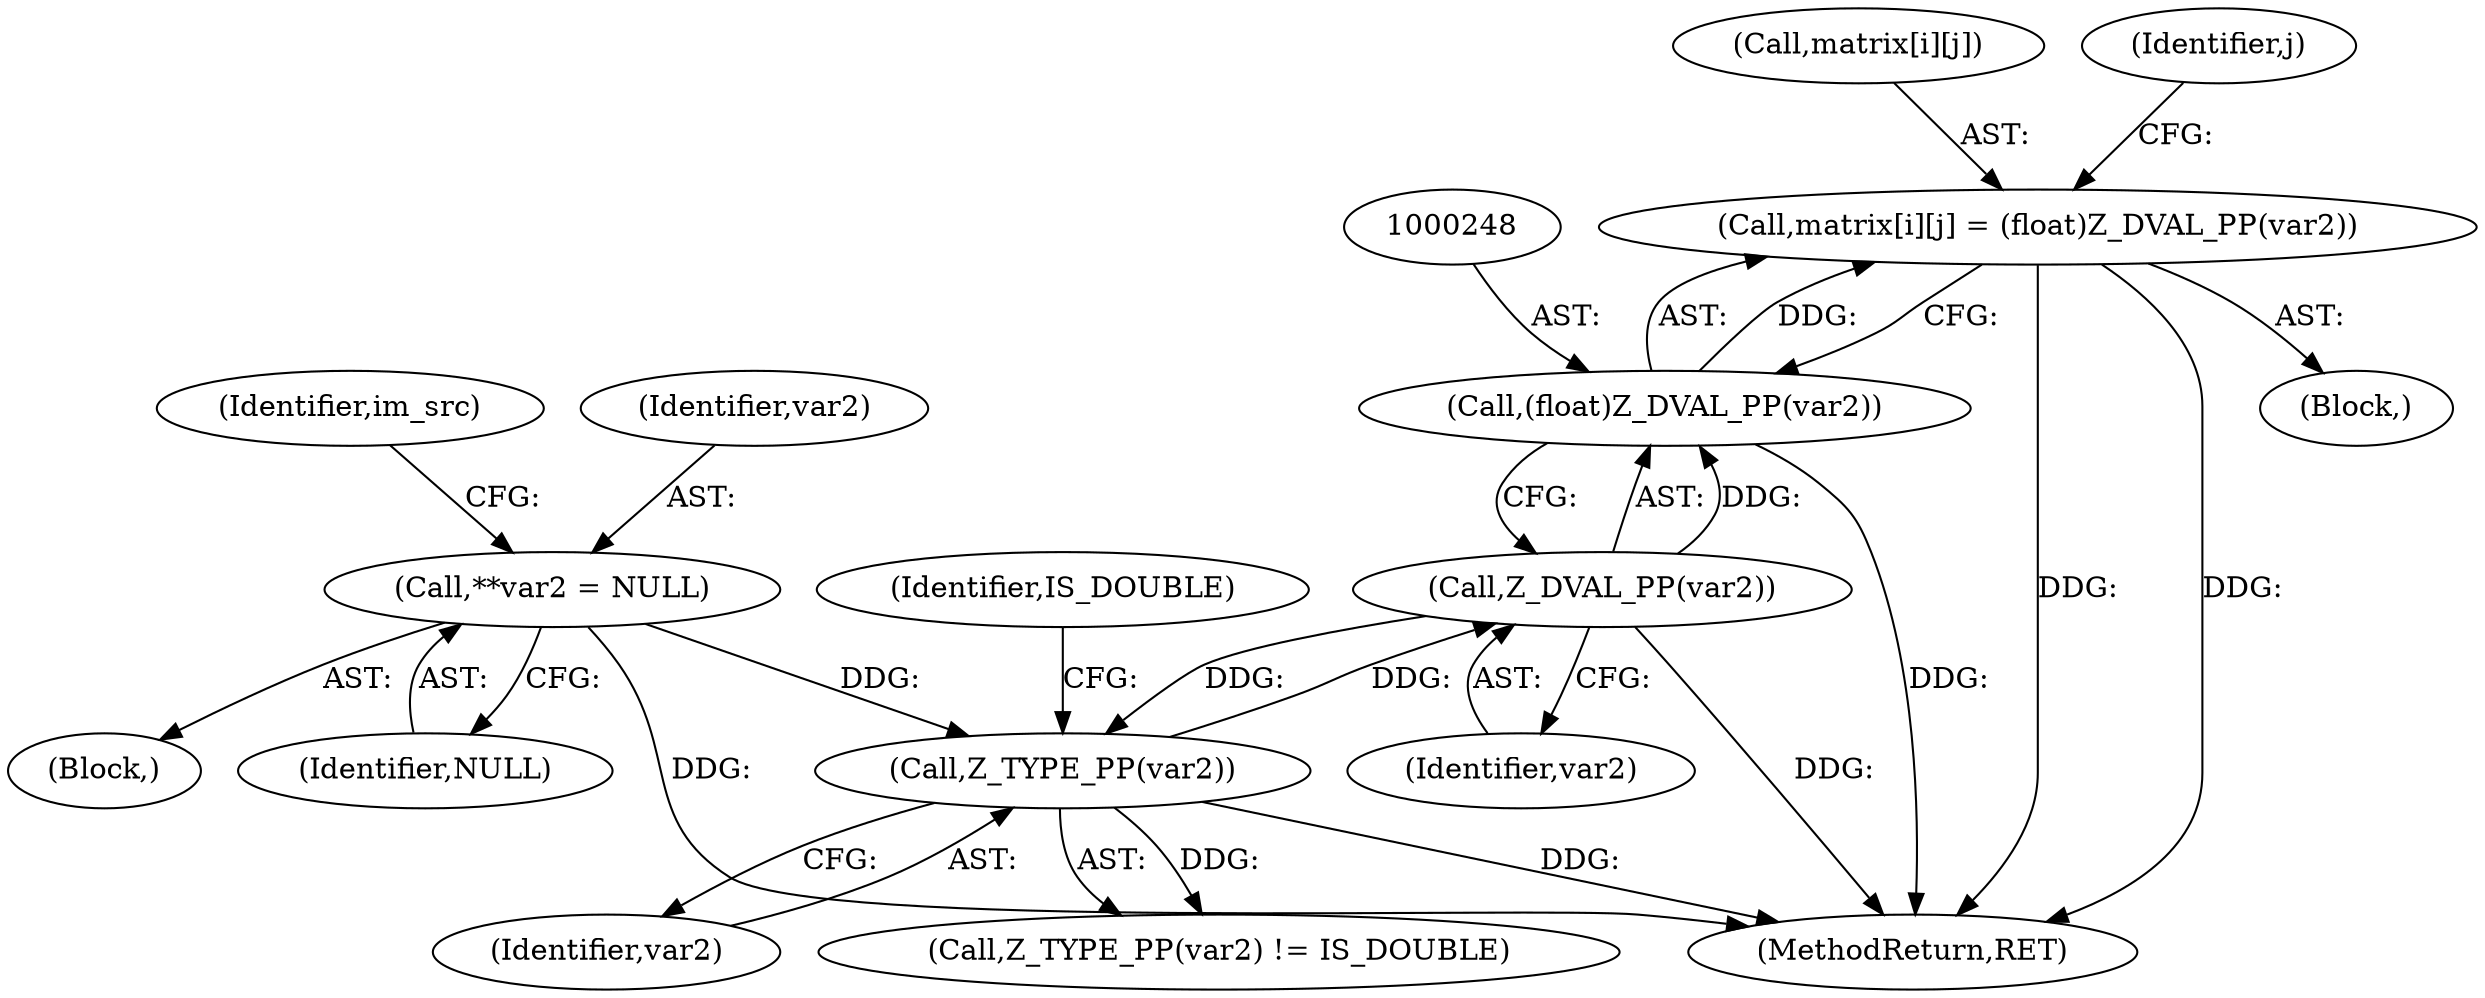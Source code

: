 digraph "0_php-src_2938329ce19cb8c4197dec146c3ec887c6f61d01_0@array" {
"1000241" [label="(Call,matrix[i][j] = (float)Z_DVAL_PP(var2))"];
"1000247" [label="(Call,(float)Z_DVAL_PP(var2))"];
"1000249" [label="(Call,Z_DVAL_PP(var2))"];
"1000213" [label="(Call,Z_TYPE_PP(var2))"];
"1000110" [label="(Call,**var2 = NULL)"];
"1000110" [label="(Call,**var2 = NULL)"];
"1000102" [label="(Block,)"];
"1000249" [label="(Call,Z_DVAL_PP(var2))"];
"1000115" [label="(Identifier,im_src)"];
"1000242" [label="(Call,matrix[i][j])"];
"1000111" [label="(Identifier,var2)"];
"1000272" [label="(MethodReturn,RET)"];
"1000240" [label="(Block,)"];
"1000197" [label="(Identifier,j)"];
"1000247" [label="(Call,(float)Z_DVAL_PP(var2))"];
"1000241" [label="(Call,matrix[i][j] = (float)Z_DVAL_PP(var2))"];
"1000214" [label="(Identifier,var2)"];
"1000213" [label="(Call,Z_TYPE_PP(var2))"];
"1000250" [label="(Identifier,var2)"];
"1000112" [label="(Identifier,NULL)"];
"1000212" [label="(Call,Z_TYPE_PP(var2) != IS_DOUBLE)"];
"1000215" [label="(Identifier,IS_DOUBLE)"];
"1000241" -> "1000240"  [label="AST: "];
"1000241" -> "1000247"  [label="CFG: "];
"1000242" -> "1000241"  [label="AST: "];
"1000247" -> "1000241"  [label="AST: "];
"1000197" -> "1000241"  [label="CFG: "];
"1000241" -> "1000272"  [label="DDG: "];
"1000241" -> "1000272"  [label="DDG: "];
"1000247" -> "1000241"  [label="DDG: "];
"1000247" -> "1000249"  [label="CFG: "];
"1000248" -> "1000247"  [label="AST: "];
"1000249" -> "1000247"  [label="AST: "];
"1000247" -> "1000272"  [label="DDG: "];
"1000249" -> "1000247"  [label="DDG: "];
"1000249" -> "1000250"  [label="CFG: "];
"1000250" -> "1000249"  [label="AST: "];
"1000249" -> "1000272"  [label="DDG: "];
"1000249" -> "1000213"  [label="DDG: "];
"1000213" -> "1000249"  [label="DDG: "];
"1000213" -> "1000212"  [label="AST: "];
"1000213" -> "1000214"  [label="CFG: "];
"1000214" -> "1000213"  [label="AST: "];
"1000215" -> "1000213"  [label="CFG: "];
"1000213" -> "1000272"  [label="DDG: "];
"1000213" -> "1000212"  [label="DDG: "];
"1000110" -> "1000213"  [label="DDG: "];
"1000110" -> "1000102"  [label="AST: "];
"1000110" -> "1000112"  [label="CFG: "];
"1000111" -> "1000110"  [label="AST: "];
"1000112" -> "1000110"  [label="AST: "];
"1000115" -> "1000110"  [label="CFG: "];
"1000110" -> "1000272"  [label="DDG: "];
}
